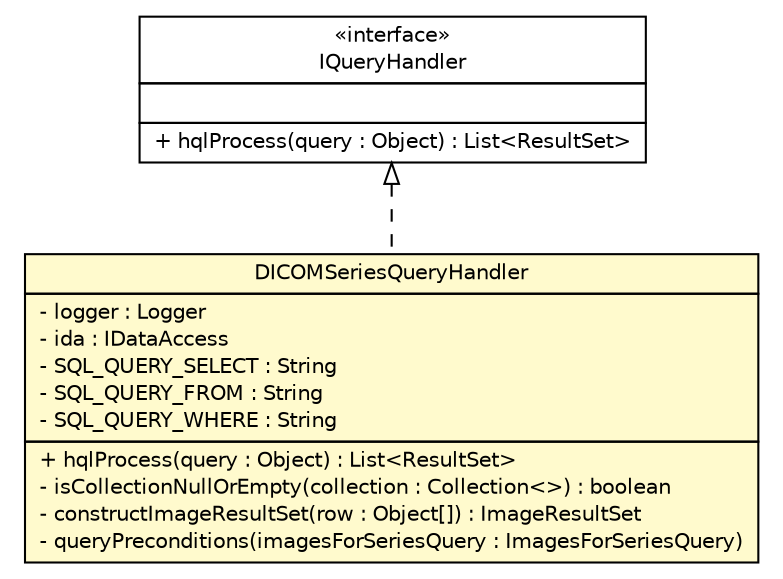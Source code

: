 #!/usr/local/bin/dot
#
# Class diagram 
# Generated by UmlGraph version 4.8 (http://www.spinellis.gr/sw/umlgraph)
#

digraph G {
	edge [fontname="Helvetica",fontsize=10,labelfontname="Helvetica",labelfontsize=10];
	node [fontname="Helvetica",fontsize=10,shape=plaintext];
	// gov.nih.nci.ncia.queryhandler.DICOMSeriesQueryHandler
	c47401 [label=<<table border="0" cellborder="1" cellspacing="0" cellpadding="2" port="p" bgcolor="lemonChiffon" href="./DICOMSeriesQueryHandler.html">
		<tr><td><table border="0" cellspacing="0" cellpadding="1">
			<tr><td> DICOMSeriesQueryHandler </td></tr>
		</table></td></tr>
		<tr><td><table border="0" cellspacing="0" cellpadding="1">
			<tr><td align="left"> - logger : Logger </td></tr>
			<tr><td align="left"> - ida : IDataAccess </td></tr>
			<tr><td align="left"> - SQL_QUERY_SELECT : String </td></tr>
			<tr><td align="left"> - SQL_QUERY_FROM : String </td></tr>
			<tr><td align="left"> - SQL_QUERY_WHERE : String </td></tr>
		</table></td></tr>
		<tr><td><table border="0" cellspacing="0" cellpadding="1">
			<tr><td align="left"> + hqlProcess(query : Object) : List&lt;ResultSet&gt; </td></tr>
			<tr><td align="left"> - isCollectionNullOrEmpty(collection : Collection&lt;&gt;) : boolean </td></tr>
			<tr><td align="left"> - constructImageResultSet(row : Object[]) : ImageResultSet </td></tr>
			<tr><td align="left"> - queryPreconditions(imagesForSeriesQuery : ImagesForSeriesQuery) </td></tr>
		</table></td></tr>
		</table>>, fontname="Helvetica", fontcolor="black", fontsize=10.0];
	// gov.nih.nci.ncia.queryhandler.IQueryHandler
	c47404 [label=<<table border="0" cellborder="1" cellspacing="0" cellpadding="2" port="p" href="./IQueryHandler.html">
		<tr><td><table border="0" cellspacing="0" cellpadding="1">
			<tr><td> &laquo;interface&raquo; </td></tr>
			<tr><td> IQueryHandler </td></tr>
		</table></td></tr>
		<tr><td><table border="0" cellspacing="0" cellpadding="1">
			<tr><td align="left">  </td></tr>
		</table></td></tr>
		<tr><td><table border="0" cellspacing="0" cellpadding="1">
			<tr><td align="left"> + hqlProcess(query : Object) : List&lt;ResultSet&gt; </td></tr>
		</table></td></tr>
		</table>>, fontname="Helvetica", fontcolor="black", fontsize=10.0];
	//gov.nih.nci.ncia.queryhandler.DICOMSeriesQueryHandler implements gov.nih.nci.ncia.queryhandler.IQueryHandler
	c47404:p -> c47401:p [dir=back,arrowtail=empty,style=dashed];
}

